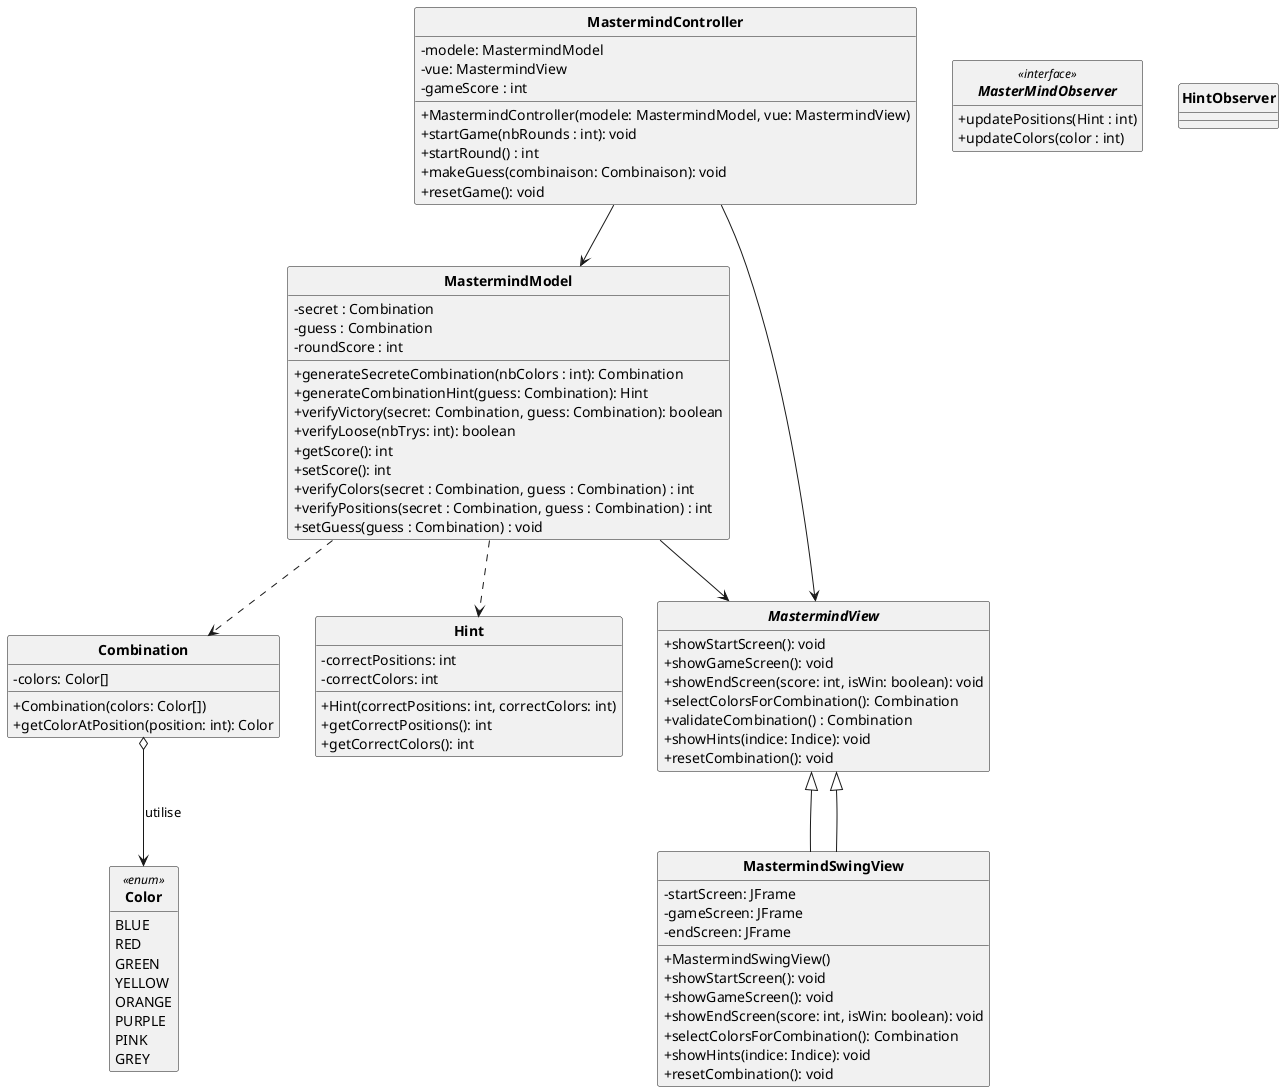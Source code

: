 @startuml

skinparam style strictuml
skinparam classAttributeIconSize 0
skinparam classFontStyle Bold
hide enum methods
hide interface attributes

class MastermindModel {
    - secret : Combination
    - guess : Combination
    - roundScore : int
    + generateSecreteCombination(nbColors : int): Combination
    + generateCombinationHint(guess: Combination): Hint
    + verifyVictory(secret: Combination, guess: Combination): boolean
    + verifyLoose(nbTrys: int): boolean
    + getScore(): int
    + setScore(): int
    + verifyColors(secret : Combination, guess : Combination) : int
    + verifyPositions(secret : Combination, guess : Combination) : int
    + setGuess(guess : Combination) : void
}

class Combination {
    - colors: Color[]
    + Combination(colors: Color[])
    + getColorAtPosition(position: int): Color
}

interface MasterMindObserver <<interface>>{
    + updatePositions(Hint : int)
    + updateColors(color : int)
    +
}

enum Color <<enum>>{
    BLUE
    RED
    GREEN
    YELLOW
    ORANGE
    PURPLE
    PINK
    GREY
}

class HintObserver{

}

class Hint {
    - correctPositions: int
    - correctColors: int
    + Hint(correctPositions: int, correctColors: int)
    + getCorrectPositions(): int
    + getCorrectColors(): int
}

interface MastermindView {
    + showStartScreen(): void
    + showGameScreen(): void
    + showEndScreen(score: int, isWin: boolean): void
    + selectColorsForCombination(): Combination
    + validateCombination() : Combination
    + showHints(indice: Indice): void
    + resetCombination(): void
}

class MastermindSwingView extends MastermindView{
    - startScreen: JFrame
    - gameScreen: JFrame
    - endScreen: JFrame
    + MastermindSwingView()
    + showStartScreen(): void
    + showGameScreen(): void
    + showEndScreen(score: int, isWin: boolean): void
    + selectColorsForCombination(): Combination
    + showHints(indice: Indice): void
    + resetCombination(): void
}

class MastermindController {
    - modele: MastermindModel
    - vue: MastermindView
    - gameScore : int
    + MastermindController(modele: MastermindModel, vue: MastermindView)
    + startGame(nbRounds : int): void
    + startRound() : int
    + makeGuess(combinaison: Combinaison): void
    + resetGame(): void
}

MastermindModel ..> Combination
MastermindModel ..> Hint
MastermindModel --> MastermindView
MastermindView <|-- MastermindSwingView
MastermindController --> MastermindModel
MastermindController --> MastermindView
Combination o--> Color : utilise

@enduml
